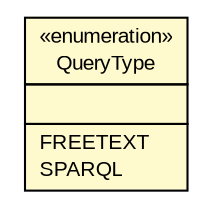 #!/usr/local/bin/dot
#
# Class diagram 
# Generated by UmlGraph version 4.6 (http://www.spinellis.gr/sw/umlgraph)
#

digraph G {
	edge [fontname="arial",fontsize=10,labelfontname="arial",labelfontsize=10];
	node [fontname="arial",fontsize=10,shape=plaintext];
	// net.toxbank.client.resource.Query.QueryType
	c1273 [label=<<table border="0" cellborder="1" cellspacing="0" cellpadding="2" port="p" bgcolor="lemonChiffon" href="./Query.QueryType.html">
		<tr><td><table border="0" cellspacing="0" cellpadding="1">
			<tr><td> &laquo;enumeration&raquo; </td></tr>
			<tr><td> QueryType </td></tr>
		</table></td></tr>
		<tr><td><table border="0" cellspacing="0" cellpadding="1">
			<tr><td align="left">  </td></tr>
		</table></td></tr>
		<tr><td><table border="0" cellspacing="0" cellpadding="1">
			<tr><td align="left"> FREETEXT </td></tr>
			<tr><td align="left"> SPARQL </td></tr>
		</table></td></tr>
		</table>>, fontname="arial", fontcolor="black", fontsize=10.0];
}


